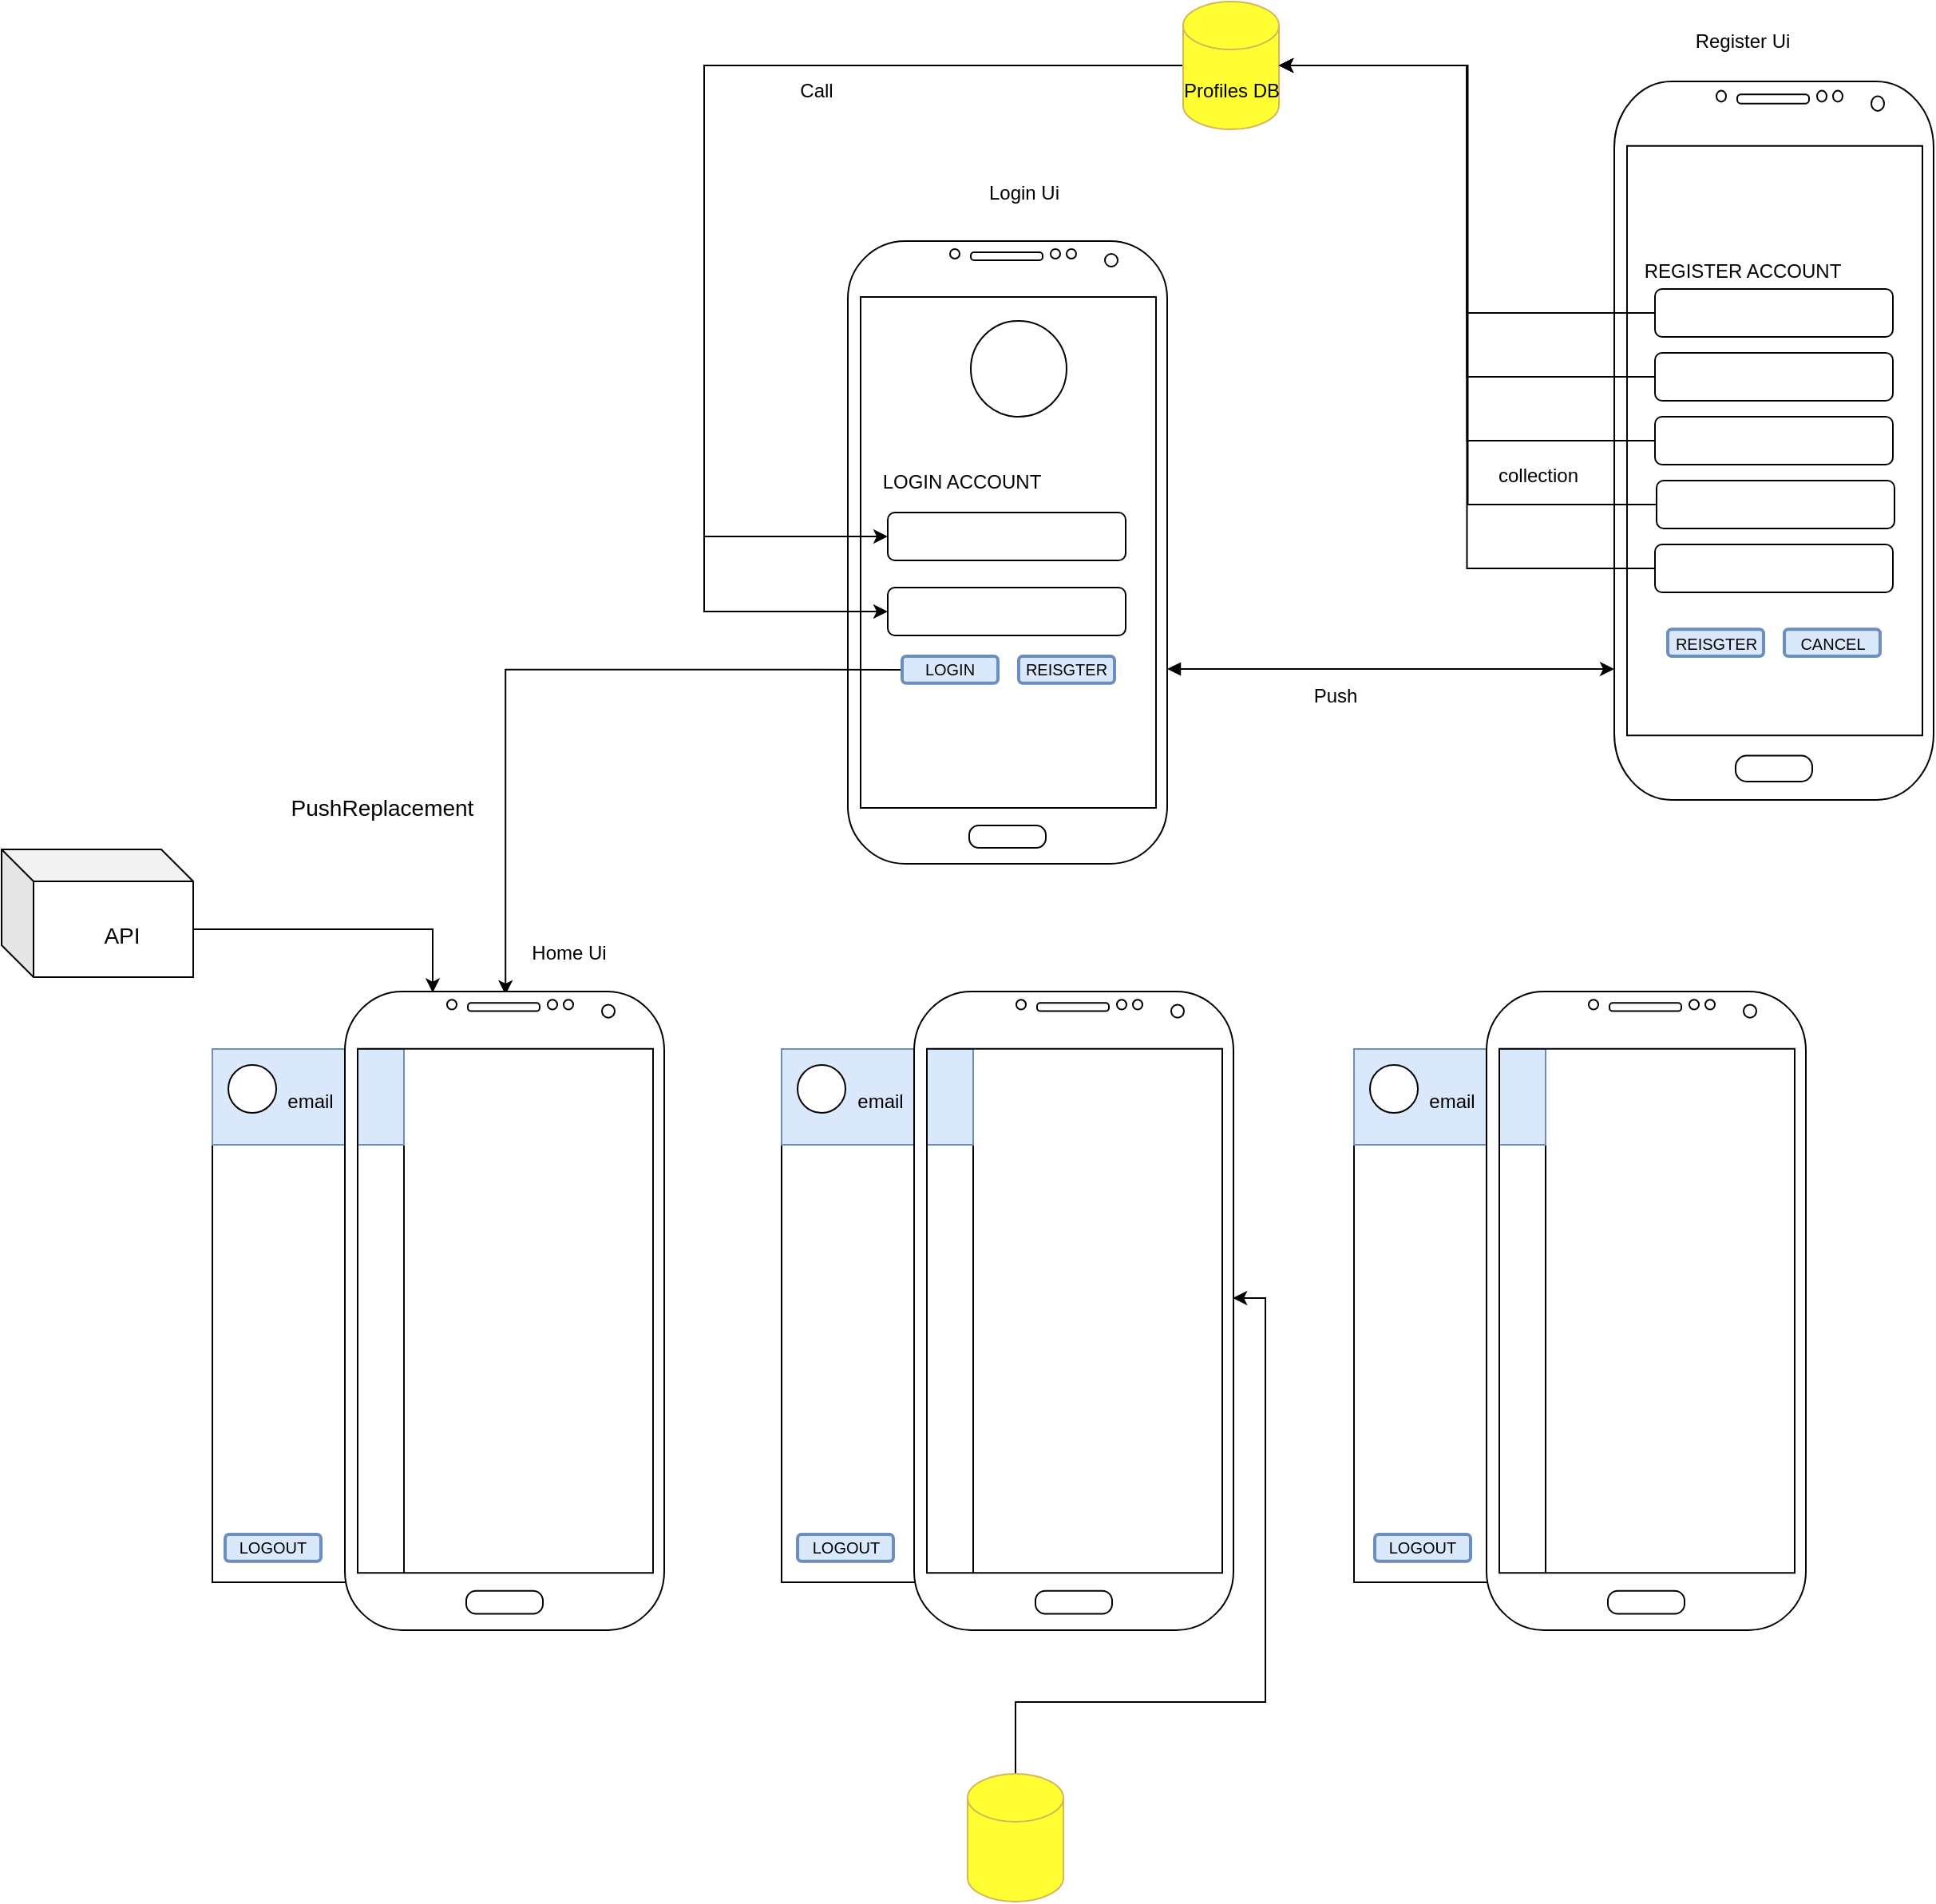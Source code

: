 <mxfile version="20.6.0" type="github">
  <diagram id="74D6_gMi5fqp9DpV0goa" name="Page-1">
    <mxGraphModel dx="2430" dy="1938" grid="1" gridSize="10" guides="1" tooltips="1" connect="1" arrows="1" fold="1" page="1" pageScale="1" pageWidth="850" pageHeight="1100" math="0" shadow="0">
      <root>
        <mxCell id="0" />
        <mxCell id="1" parent="0" />
        <mxCell id="NQtm4PZffcuobZTqlJQv-1" value="" style="verticalLabelPosition=bottom;verticalAlign=top;html=1;shadow=0;dashed=0;strokeWidth=1;shape=mxgraph.android.phone2;strokeColor=#000000;" parent="1" vertex="1">
          <mxGeometry x="-110" y="110" width="200" height="390" as="geometry" />
        </mxCell>
        <mxCell id="NQtm4PZffcuobZTqlJQv-3" value="LOGIN ACCOUNT&lt;br&gt;" style="text;html=1;align=center;verticalAlign=middle;resizable=0;points=[];autosize=1;strokeColor=none;fillColor=none;" parent="1" vertex="1">
          <mxGeometry x="-99" y="246" width="120" height="30" as="geometry" />
        </mxCell>
        <mxCell id="NQtm4PZffcuobZTqlJQv-4" value="" style="ellipse;whiteSpace=wrap;html=1;aspect=fixed;strokeColor=#000000;" parent="1" vertex="1">
          <mxGeometry x="-33" y="160" width="60" height="60" as="geometry" />
        </mxCell>
        <mxCell id="NQtm4PZffcuobZTqlJQv-19" style="edgeStyle=orthogonalEdgeStyle;rounded=0;orthogonalLoop=1;jettySize=auto;html=1;endArrow=classic;endFill=1;startArrow=block;startFill=1;" parent="1" target="NQtm4PZffcuobZTqlJQv-18" edge="1">
          <mxGeometry relative="1" as="geometry">
            <mxPoint x="90" y="378" as="sourcePoint" />
            <Array as="points">
              <mxPoint x="230" y="378" />
              <mxPoint x="230" y="378" />
            </Array>
          </mxGeometry>
        </mxCell>
        <mxCell id="NQtm4PZffcuobZTqlJQv-5" value="" style="rounded=1;whiteSpace=wrap;html=1;strokeColor=#000000;" parent="1" vertex="1">
          <mxGeometry x="-85" y="280" width="149" height="30" as="geometry" />
        </mxCell>
        <mxCell id="NQtm4PZffcuobZTqlJQv-6" value="" style="rounded=1;whiteSpace=wrap;html=1;strokeColor=#000000;" parent="1" vertex="1">
          <mxGeometry x="-85" y="327" width="149" height="30" as="geometry" />
        </mxCell>
        <mxCell id="NQtm4PZffcuobZTqlJQv-7" value="Login Ui" style="text;html=1;align=center;verticalAlign=middle;resizable=0;points=[];autosize=1;strokeColor=none;fillColor=none;" parent="1" vertex="1">
          <mxGeometry x="-35" y="65" width="70" height="30" as="geometry" />
        </mxCell>
        <mxCell id="NQtm4PZffcuobZTqlJQv-47" style="edgeStyle=orthogonalEdgeStyle;rounded=0;jumpStyle=none;orthogonalLoop=1;jettySize=auto;html=1;exitX=0;exitY=0.5;exitDx=0;exitDy=0;entryX=0.503;entryY=0.005;entryDx=0;entryDy=0;entryPerimeter=0;fontFamily=Helvetica;fontColor=#000000;endArrow=classic;endFill=1;" parent="1" source="NQtm4PZffcuobZTqlJQv-8" target="NQtm4PZffcuobZTqlJQv-45" edge="1">
          <mxGeometry relative="1" as="geometry" />
        </mxCell>
        <mxCell id="NQtm4PZffcuobZTqlJQv-8" value="LOGIN" style="rounded=1;html=1;shadow=0;dashed=0;whiteSpace=wrap;fontSize=10;fillColor=#dae8fc;align=center;strokeColor=#6c8ebf;strokeWidth=2;" parent="1" vertex="1">
          <mxGeometry x="-76" y="370" width="60" height="16.88" as="geometry" />
        </mxCell>
        <mxCell id="NQtm4PZffcuobZTqlJQv-9" value="REISGTER" style="rounded=1;html=1;shadow=0;dashed=0;whiteSpace=wrap;fontSize=10;fillColor=#dae8fc;align=center;strokeColor=#6c8ebf;strokeWidth=2;" parent="1" vertex="1">
          <mxGeometry x="-3" y="370" width="60" height="16.88" as="geometry" />
        </mxCell>
        <mxCell id="NQtm4PZffcuobZTqlJQv-16" style="edgeStyle=orthogonalEdgeStyle;rounded=0;orthogonalLoop=1;jettySize=auto;html=1;exitX=0;exitY=0.5;exitDx=0;exitDy=0;exitPerimeter=0;entryX=0;entryY=0.5;entryDx=0;entryDy=0;endArrow=classic;endFill=1;" parent="1" source="NQtm4PZffcuobZTqlJQv-10" target="NQtm4PZffcuobZTqlJQv-5" edge="1">
          <mxGeometry relative="1" as="geometry">
            <Array as="points">
              <mxPoint x="-200" />
              <mxPoint x="-200" y="295" />
            </Array>
          </mxGeometry>
        </mxCell>
        <mxCell id="NQtm4PZffcuobZTqlJQv-17" style="edgeStyle=orthogonalEdgeStyle;rounded=0;orthogonalLoop=1;jettySize=auto;html=1;exitX=0;exitY=0.5;exitDx=0;exitDy=0;exitPerimeter=0;entryX=0;entryY=0.5;entryDx=0;entryDy=0;endArrow=classic;endFill=1;" parent="1" source="NQtm4PZffcuobZTqlJQv-10" target="NQtm4PZffcuobZTqlJQv-6" edge="1">
          <mxGeometry relative="1" as="geometry">
            <Array as="points">
              <mxPoint x="-200" />
              <mxPoint x="-200" y="342" />
            </Array>
          </mxGeometry>
        </mxCell>
        <mxCell id="NQtm4PZffcuobZTqlJQv-10" value="" style="shape=cylinder3;whiteSpace=wrap;html=1;boundedLbl=1;backgroundOutline=1;size=15;strokeColor=#d6b656;fillColor=#FFFF33;" parent="1" vertex="1">
          <mxGeometry x="100" y="-40" width="60" height="80" as="geometry" />
        </mxCell>
        <mxCell id="NQtm4PZffcuobZTqlJQv-15" value="Profiles DB" style="text;html=1;align=center;verticalAlign=middle;resizable=0;points=[];autosize=1;strokeColor=none;fillColor=none;" parent="1" vertex="1">
          <mxGeometry x="90" y="1" width="80" height="30" as="geometry" />
        </mxCell>
        <mxCell id="NQtm4PZffcuobZTqlJQv-18" value="" style="verticalLabelPosition=bottom;verticalAlign=top;html=1;shadow=0;dashed=0;strokeWidth=1;shape=mxgraph.android.phone2;strokeColor=#000000;" parent="1" vertex="1">
          <mxGeometry x="370" y="10" width="200" height="450" as="geometry" />
        </mxCell>
        <mxCell id="NQtm4PZffcuobZTqlJQv-20" value="Push" style="text;html=1;align=center;verticalAlign=middle;resizable=0;points=[];autosize=1;strokeColor=none;fillColor=none;" parent="1" vertex="1">
          <mxGeometry x="170" y="380" width="50" height="30" as="geometry" />
        </mxCell>
        <mxCell id="NQtm4PZffcuobZTqlJQv-22" value="Call" style="text;html=1;align=center;verticalAlign=middle;resizable=0;points=[];autosize=1;strokeColor=none;fillColor=none;" parent="1" vertex="1">
          <mxGeometry x="-150" y="1" width="40" height="30" as="geometry" />
        </mxCell>
        <mxCell id="NQtm4PZffcuobZTqlJQv-23" value="REGISTER ACCOUNT" style="text;html=1;align=center;verticalAlign=middle;resizable=0;points=[];autosize=1;strokeColor=none;fillColor=none;" parent="1" vertex="1">
          <mxGeometry x="375" y="114" width="150" height="30" as="geometry" />
        </mxCell>
        <mxCell id="NQtm4PZffcuobZTqlJQv-33" style="edgeStyle=orthogonalEdgeStyle;rounded=0;orthogonalLoop=1;jettySize=auto;html=1;exitX=0;exitY=0.5;exitDx=0;exitDy=0;entryX=1;entryY=0.5;entryDx=0;entryDy=0;entryPerimeter=0;endArrow=classic;endFill=1;" parent="1" source="NQtm4PZffcuobZTqlJQv-24" target="NQtm4PZffcuobZTqlJQv-10" edge="1">
          <mxGeometry relative="1" as="geometry" />
        </mxCell>
        <mxCell id="NQtm4PZffcuobZTqlJQv-24" value="" style="rounded=1;whiteSpace=wrap;html=1;strokeColor=#000000;" parent="1" vertex="1">
          <mxGeometry x="395.5" y="140" width="149" height="30" as="geometry" />
        </mxCell>
        <mxCell id="NQtm4PZffcuobZTqlJQv-34" style="edgeStyle=orthogonalEdgeStyle;rounded=0;orthogonalLoop=1;jettySize=auto;html=1;exitX=0;exitY=0.5;exitDx=0;exitDy=0;entryX=1;entryY=0.5;entryDx=0;entryDy=0;entryPerimeter=0;endArrow=classic;endFill=1;" parent="1" source="NQtm4PZffcuobZTqlJQv-26" target="NQtm4PZffcuobZTqlJQv-10" edge="1">
          <mxGeometry relative="1" as="geometry" />
        </mxCell>
        <mxCell id="NQtm4PZffcuobZTqlJQv-26" value="" style="rounded=1;whiteSpace=wrap;html=1;strokeColor=#000000;" parent="1" vertex="1">
          <mxGeometry x="395.5" y="180" width="149" height="30" as="geometry" />
        </mxCell>
        <mxCell id="NQtm4PZffcuobZTqlJQv-43" style="edgeStyle=orthogonalEdgeStyle;rounded=0;jumpStyle=none;orthogonalLoop=1;jettySize=auto;html=1;exitX=0;exitY=0.5;exitDx=0;exitDy=0;entryX=1;entryY=0.5;entryDx=0;entryDy=0;entryPerimeter=0;fontFamily=Helvetica;fontColor=#000000;endArrow=classic;endFill=1;" parent="1" source="NQtm4PZffcuobZTqlJQv-27" target="NQtm4PZffcuobZTqlJQv-10" edge="1">
          <mxGeometry relative="1" as="geometry" />
        </mxCell>
        <mxCell id="NQtm4PZffcuobZTqlJQv-27" value="" style="rounded=1;whiteSpace=wrap;html=1;strokeColor=#000000;" parent="1" vertex="1">
          <mxGeometry x="395.5" y="220" width="149" height="30" as="geometry" />
        </mxCell>
        <mxCell id="NQtm4PZffcuobZTqlJQv-35" style="edgeStyle=orthogonalEdgeStyle;rounded=0;orthogonalLoop=1;jettySize=auto;html=1;exitX=0;exitY=0.5;exitDx=0;exitDy=0;entryX=1;entryY=0.5;entryDx=0;entryDy=0;entryPerimeter=0;endArrow=classic;endFill=1;" parent="1" source="NQtm4PZffcuobZTqlJQv-28" target="NQtm4PZffcuobZTqlJQv-10" edge="1">
          <mxGeometry relative="1" as="geometry" />
        </mxCell>
        <mxCell id="NQtm4PZffcuobZTqlJQv-28" value="" style="rounded=1;whiteSpace=wrap;html=1;strokeColor=#000000;" parent="1" vertex="1">
          <mxGeometry x="396.5" y="260" width="149" height="30" as="geometry" />
        </mxCell>
        <mxCell id="NQtm4PZffcuobZTqlJQv-38" style="edgeStyle=orthogonalEdgeStyle;rounded=0;orthogonalLoop=1;jettySize=auto;html=1;exitX=0;exitY=0.5;exitDx=0;exitDy=0;entryX=1;entryY=0.5;entryDx=0;entryDy=0;entryPerimeter=0;endArrow=classic;endFill=1;" parent="1" source="NQtm4PZffcuobZTqlJQv-29" target="NQtm4PZffcuobZTqlJQv-10" edge="1">
          <mxGeometry relative="1" as="geometry" />
        </mxCell>
        <mxCell id="NQtm4PZffcuobZTqlJQv-29" value="" style="rounded=1;whiteSpace=wrap;html=1;strokeColor=#000000;" parent="1" vertex="1">
          <mxGeometry x="395.5" y="300" width="149" height="30" as="geometry" />
        </mxCell>
        <mxCell id="NQtm4PZffcuobZTqlJQv-30" value="REISGTER" style="rounded=1;html=1;shadow=0;dashed=0;whiteSpace=wrap;fontSize=10;fillColor=#dae8fc;align=center;strokeColor=#6c8ebf;strokeWidth=2;" parent="1" vertex="1">
          <mxGeometry x="403.5" y="353.12" width="60" height="16.88" as="geometry" />
        </mxCell>
        <mxCell id="NQtm4PZffcuobZTqlJQv-31" value="CANCEL" style="rounded=1;html=1;shadow=0;dashed=0;whiteSpace=wrap;fontSize=10;fillColor=#dae8fc;align=center;strokeColor=#6c8ebf;strokeWidth=2;" parent="1" vertex="1">
          <mxGeometry x="476.5" y="353.12" width="60" height="16.88" as="geometry" />
        </mxCell>
        <mxCell id="NQtm4PZffcuobZTqlJQv-32" value="Register Ui" style="text;html=1;align=center;verticalAlign=middle;resizable=0;points=[];autosize=1;strokeColor=none;fillColor=none;" parent="1" vertex="1">
          <mxGeometry x="410" y="-30" width="80" height="30" as="geometry" />
        </mxCell>
        <mxCell id="NQtm4PZffcuobZTqlJQv-39" value="&lt;span style=&quot;text-align: start;&quot;&gt;collection&lt;/span&gt;" style="text;html=1;align=center;verticalAlign=middle;resizable=0;points=[];autosize=1;strokeColor=none;fillColor=none;" parent="1" vertex="1">
          <mxGeometry x="287" y="242" width="70" height="30" as="geometry" />
        </mxCell>
        <mxCell id="NQtm4PZffcuobZTqlJQv-51" value="" style="rounded=0;whiteSpace=wrap;html=1;labelBackgroundColor=none;fontFamily=Helvetica;" parent="1" vertex="1">
          <mxGeometry x="-508" y="616" width="120" height="334" as="geometry" />
        </mxCell>
        <mxCell id="NQtm4PZffcuobZTqlJQv-52" value="" style="rounded=0;whiteSpace=wrap;html=1;labelBackgroundColor=none;strokeColor=#6c8ebf;fontFamily=Helvetica;fillColor=#dae8fc;" parent="1" vertex="1">
          <mxGeometry x="-508" y="616" width="120" height="60" as="geometry" />
        </mxCell>
        <mxCell id="NQtm4PZffcuobZTqlJQv-56" value="email" style="text;html=1;align=center;verticalAlign=middle;resizable=0;points=[];autosize=1;strokeColor=none;fillColor=none;fontFamily=Helvetica;fontColor=#000000;" parent="1" vertex="1">
          <mxGeometry x="-472" y="634" width="50" height="30" as="geometry" />
        </mxCell>
        <mxCell id="NQtm4PZffcuobZTqlJQv-45" value="" style="verticalLabelPosition=bottom;verticalAlign=top;html=1;shadow=0;dashed=0;strokeWidth=1;shape=mxgraph.android.phone2;strokeColor=#000000;" parent="1" vertex="1">
          <mxGeometry x="-425" y="580" width="200" height="400" as="geometry" />
        </mxCell>
        <mxCell id="NQtm4PZffcuobZTqlJQv-55" value="" style="ellipse;whiteSpace=wrap;html=1;aspect=fixed;labelBackgroundColor=none;fontFamily=Helvetica;" parent="1" vertex="1">
          <mxGeometry x="-498" y="626" width="30" height="30" as="geometry" />
        </mxCell>
        <mxCell id="BAH8xb2DnZmWHSs6ZBWy-1" value="Home Ui" style="text;html=1;align=center;verticalAlign=middle;resizable=0;points=[];autosize=1;strokeColor=none;fillColor=none;fontFamily=Helvetica;fontColor=#000000;" vertex="1" parent="1">
          <mxGeometry x="-320" y="541" width="70" height="30" as="geometry" />
        </mxCell>
        <mxCell id="BAH8xb2DnZmWHSs6ZBWy-2" value="&lt;span style=&quot;text-align: start;&quot;&gt;&lt;font style=&quot;font-size: 14px;&quot;&gt;PushReplacement&lt;/font&gt;&lt;/span&gt;" style="text;html=1;align=center;verticalAlign=middle;resizable=0;points=[];autosize=1;strokeColor=none;fillColor=none;fontFamily=Helvetica;fontColor=#000000;" vertex="1" parent="1">
          <mxGeometry x="-472" y="450" width="140" height="30" as="geometry" />
        </mxCell>
        <mxCell id="BAH8xb2DnZmWHSs6ZBWy-4" value="" style="rounded=0;whiteSpace=wrap;html=1;labelBackgroundColor=none;fontFamily=Helvetica;" vertex="1" parent="1">
          <mxGeometry x="-151.5" y="616" width="120" height="334" as="geometry" />
        </mxCell>
        <mxCell id="BAH8xb2DnZmWHSs6ZBWy-5" value="" style="rounded=0;whiteSpace=wrap;html=1;labelBackgroundColor=none;strokeColor=#6c8ebf;fontFamily=Helvetica;fillColor=#dae8fc;" vertex="1" parent="1">
          <mxGeometry x="-151.5" y="616" width="120" height="60" as="geometry" />
        </mxCell>
        <mxCell id="BAH8xb2DnZmWHSs6ZBWy-6" value="email" style="text;html=1;align=center;verticalAlign=middle;resizable=0;points=[];autosize=1;strokeColor=none;fillColor=none;fontFamily=Helvetica;fontColor=#000000;" vertex="1" parent="1">
          <mxGeometry x="-115.5" y="634" width="50" height="30" as="geometry" />
        </mxCell>
        <mxCell id="BAH8xb2DnZmWHSs6ZBWy-7" value="" style="verticalLabelPosition=bottom;verticalAlign=top;html=1;shadow=0;dashed=0;strokeWidth=1;shape=mxgraph.android.phone2;strokeColor=#000000;" vertex="1" parent="1">
          <mxGeometry x="-68.5" y="580" width="200" height="400" as="geometry" />
        </mxCell>
        <mxCell id="BAH8xb2DnZmWHSs6ZBWy-8" value="" style="ellipse;whiteSpace=wrap;html=1;aspect=fixed;labelBackgroundColor=none;fontFamily=Helvetica;" vertex="1" parent="1">
          <mxGeometry x="-141.5" y="626" width="30" height="30" as="geometry" />
        </mxCell>
        <mxCell id="BAH8xb2DnZmWHSs6ZBWy-9" value="" style="rounded=0;whiteSpace=wrap;html=1;labelBackgroundColor=none;fontFamily=Helvetica;" vertex="1" parent="1">
          <mxGeometry x="207" y="616" width="120" height="334" as="geometry" />
        </mxCell>
        <mxCell id="BAH8xb2DnZmWHSs6ZBWy-10" value="" style="rounded=0;whiteSpace=wrap;html=1;labelBackgroundColor=none;strokeColor=#6c8ebf;fontFamily=Helvetica;fillColor=#dae8fc;" vertex="1" parent="1">
          <mxGeometry x="207" y="616" width="120" height="60" as="geometry" />
        </mxCell>
        <mxCell id="BAH8xb2DnZmWHSs6ZBWy-11" value="email" style="text;html=1;align=center;verticalAlign=middle;resizable=0;points=[];autosize=1;strokeColor=none;fillColor=none;fontFamily=Helvetica;fontColor=#000000;" vertex="1" parent="1">
          <mxGeometry x="243" y="634" width="50" height="30" as="geometry" />
        </mxCell>
        <mxCell id="BAH8xb2DnZmWHSs6ZBWy-12" value="" style="verticalLabelPosition=bottom;verticalAlign=top;html=1;shadow=0;dashed=0;strokeWidth=1;shape=mxgraph.android.phone2;strokeColor=#000000;" vertex="1" parent="1">
          <mxGeometry x="290" y="580" width="200" height="400" as="geometry" />
        </mxCell>
        <mxCell id="BAH8xb2DnZmWHSs6ZBWy-13" value="" style="ellipse;whiteSpace=wrap;html=1;aspect=fixed;labelBackgroundColor=none;fontFamily=Helvetica;" vertex="1" parent="1">
          <mxGeometry x="217" y="626" width="30" height="30" as="geometry" />
        </mxCell>
        <mxCell id="BAH8xb2DnZmWHSs6ZBWy-14" value="LOGOUT&lt;br&gt;" style="rounded=1;html=1;shadow=0;dashed=0;whiteSpace=wrap;fontSize=10;fillColor=#dae8fc;align=center;strokeColor=#6c8ebf;strokeWidth=2;" vertex="1" parent="1">
          <mxGeometry x="-500" y="920" width="60" height="16.88" as="geometry" />
        </mxCell>
        <mxCell id="BAH8xb2DnZmWHSs6ZBWy-15" value="LOGOUT&lt;br&gt;" style="rounded=1;html=1;shadow=0;dashed=0;whiteSpace=wrap;fontSize=10;fillColor=#dae8fc;align=center;strokeColor=#6c8ebf;strokeWidth=2;" vertex="1" parent="1">
          <mxGeometry x="-141.5" y="920" width="60" height="16.88" as="geometry" />
        </mxCell>
        <mxCell id="BAH8xb2DnZmWHSs6ZBWy-21" value="LOGOUT&lt;br&gt;" style="rounded=1;html=1;shadow=0;dashed=0;whiteSpace=wrap;fontSize=10;fillColor=#dae8fc;align=center;strokeColor=#6c8ebf;strokeWidth=2;" vertex="1" parent="1">
          <mxGeometry x="220" y="920" width="60" height="16.88" as="geometry" />
        </mxCell>
        <mxCell id="BAH8xb2DnZmWHSs6ZBWy-24" style="edgeStyle=orthogonalEdgeStyle;rounded=0;jumpStyle=none;orthogonalLoop=1;jettySize=auto;html=1;exitX=0;exitY=0;exitDx=120;exitDy=50;exitPerimeter=0;entryX=0.275;entryY=0.002;entryDx=0;entryDy=0;entryPerimeter=0;fontFamily=Helvetica;fontSize=14;fontColor=#000000;startArrow=none;startFill=0;endArrow=classic;endFill=1;" edge="1" parent="1" source="BAH8xb2DnZmWHSs6ZBWy-22" target="NQtm4PZffcuobZTqlJQv-45">
          <mxGeometry relative="1" as="geometry" />
        </mxCell>
        <mxCell id="BAH8xb2DnZmWHSs6ZBWy-22" value="" style="shape=cube;whiteSpace=wrap;html=1;boundedLbl=1;backgroundOutline=1;darkOpacity=0.05;darkOpacity2=0.1;labelBackgroundColor=none;fontFamily=Helvetica;fontSize=14;" vertex="1" parent="1">
          <mxGeometry x="-640" y="491" width="120" height="80" as="geometry" />
        </mxCell>
        <mxCell id="BAH8xb2DnZmWHSs6ZBWy-23" value="API" style="text;html=1;align=center;verticalAlign=middle;resizable=0;points=[];autosize=1;strokeColor=none;fillColor=none;fontSize=14;fontFamily=Helvetica;fontColor=#000000;" vertex="1" parent="1">
          <mxGeometry x="-590" y="530" width="50" height="30" as="geometry" />
        </mxCell>
        <mxCell id="BAH8xb2DnZmWHSs6ZBWy-28" style="edgeStyle=orthogonalEdgeStyle;rounded=0;jumpStyle=none;orthogonalLoop=1;jettySize=auto;html=1;exitX=0.5;exitY=0;exitDx=0;exitDy=0;exitPerimeter=0;entryX=0.998;entryY=0.48;entryDx=0;entryDy=0;entryPerimeter=0;fontFamily=Helvetica;fontSize=14;fontColor=#000000;startArrow=none;startFill=0;endArrow=classic;endFill=1;" edge="1" parent="1" source="BAH8xb2DnZmWHSs6ZBWy-25" target="BAH8xb2DnZmWHSs6ZBWy-7">
          <mxGeometry relative="1" as="geometry" />
        </mxCell>
        <mxCell id="BAH8xb2DnZmWHSs6ZBWy-25" value="" style="shape=cylinder3;whiteSpace=wrap;html=1;boundedLbl=1;backgroundOutline=1;size=15;strokeColor=#d6b656;fillColor=#FFFF33;" vertex="1" parent="1">
          <mxGeometry x="-35" y="1070" width="60" height="80" as="geometry" />
        </mxCell>
      </root>
    </mxGraphModel>
  </diagram>
</mxfile>
